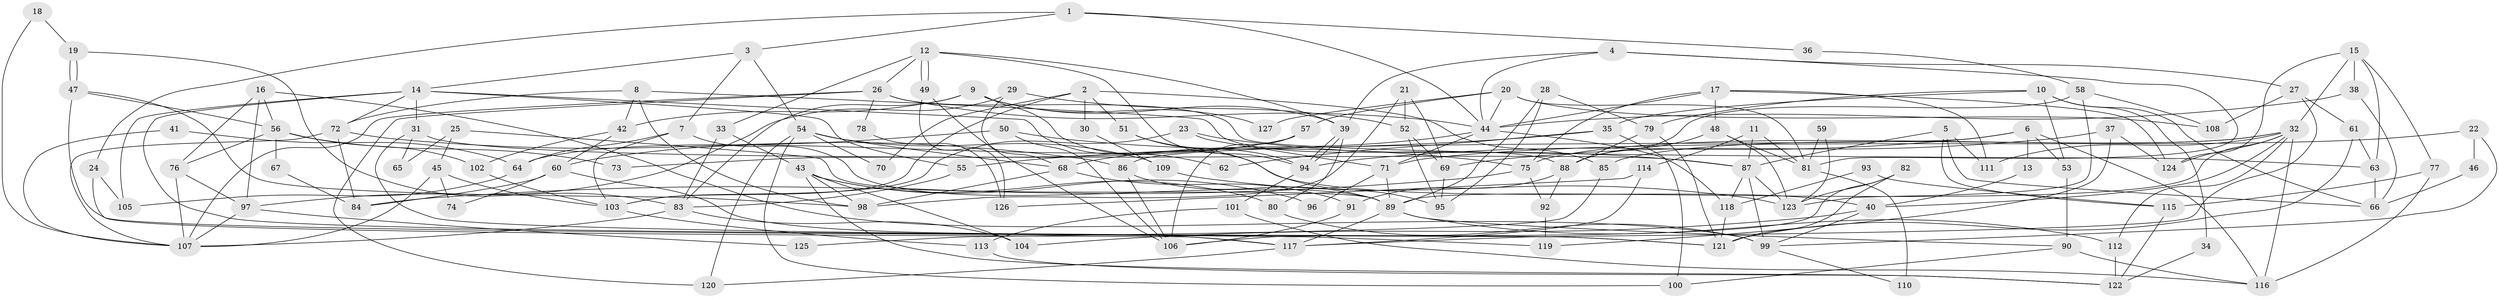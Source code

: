 // Generated by graph-tools (version 1.1) at 2025/11/02/27/25 16:11:21]
// undirected, 127 vertices, 254 edges
graph export_dot {
graph [start="1"]
  node [color=gray90,style=filled];
  1;
  2;
  3;
  4;
  5;
  6;
  7;
  8;
  9;
  10;
  11;
  12;
  13;
  14;
  15;
  16;
  17;
  18;
  19;
  20;
  21;
  22;
  23;
  24;
  25;
  26;
  27;
  28;
  29;
  30;
  31;
  32;
  33;
  34;
  35;
  36;
  37;
  38;
  39;
  40;
  41;
  42;
  43;
  44;
  45;
  46;
  47;
  48;
  49;
  50;
  51;
  52;
  53;
  54;
  55;
  56;
  57;
  58;
  59;
  60;
  61;
  62;
  63;
  64;
  65;
  66;
  67;
  68;
  69;
  70;
  71;
  72;
  73;
  74;
  75;
  76;
  77;
  78;
  79;
  80;
  81;
  82;
  83;
  84;
  85;
  86;
  87;
  88;
  89;
  90;
  91;
  92;
  93;
  94;
  95;
  96;
  97;
  98;
  99;
  100;
  101;
  102;
  103;
  104;
  105;
  106;
  107;
  108;
  109;
  110;
  111;
  112;
  113;
  114;
  115;
  116;
  117;
  118;
  119;
  120;
  121;
  122;
  123;
  124;
  125;
  126;
  127;
  1 -- 44;
  1 -- 3;
  1 -- 24;
  1 -- 36;
  2 -- 51;
  2 -- 103;
  2 -- 30;
  2 -- 70;
  2 -- 85;
  3 -- 14;
  3 -- 7;
  3 -- 54;
  4 -- 44;
  4 -- 39;
  4 -- 27;
  4 -- 81;
  5 -- 66;
  5 -- 87;
  5 -- 111;
  5 -- 115;
  6 -- 94;
  6 -- 53;
  6 -- 13;
  6 -- 86;
  6 -- 116;
  7 -- 64;
  7 -- 89;
  7 -- 103;
  8 -- 42;
  8 -- 98;
  8 -- 72;
  8 -- 88;
  9 -- 83;
  9 -- 39;
  9 -- 40;
  9 -- 42;
  9 -- 127;
  10 -- 66;
  10 -- 79;
  10 -- 34;
  10 -- 35;
  10 -- 53;
  11 -- 81;
  11 -- 87;
  11 -- 114;
  12 -- 94;
  12 -- 49;
  12 -- 49;
  12 -- 26;
  12 -- 33;
  12 -- 39;
  13 -- 40;
  14 -- 55;
  14 -- 72;
  14 -- 31;
  14 -- 62;
  14 -- 105;
  14 -- 121;
  15 -- 124;
  15 -- 32;
  15 -- 38;
  15 -- 63;
  15 -- 77;
  16 -- 99;
  16 -- 76;
  16 -- 56;
  16 -- 97;
  17 -- 75;
  17 -- 44;
  17 -- 48;
  17 -- 111;
  17 -- 124;
  18 -- 19;
  18 -- 107;
  19 -- 83;
  19 -- 47;
  19 -- 47;
  20 -- 108;
  20 -- 81;
  20 -- 44;
  20 -- 57;
  20 -- 127;
  21 -- 98;
  21 -- 52;
  21 -- 69;
  22 -- 71;
  22 -- 99;
  22 -- 46;
  23 -- 87;
  23 -- 71;
  23 -- 103;
  24 -- 117;
  24 -- 105;
  25 -- 45;
  25 -- 89;
  25 -- 65;
  26 -- 120;
  26 -- 44;
  26 -- 63;
  26 -- 78;
  26 -- 107;
  27 -- 61;
  27 -- 108;
  27 -- 117;
  28 -- 79;
  28 -- 89;
  28 -- 95;
  29 -- 68;
  29 -- 97;
  29 -- 52;
  30 -- 109;
  31 -- 87;
  31 -- 65;
  31 -- 119;
  32 -- 75;
  32 -- 111;
  32 -- 40;
  32 -- 85;
  32 -- 89;
  32 -- 112;
  32 -- 116;
  32 -- 124;
  33 -- 43;
  33 -- 83;
  34 -- 122;
  35 -- 100;
  35 -- 55;
  35 -- 62;
  36 -- 58;
  37 -- 124;
  37 -- 69;
  37 -- 119;
  38 -- 44;
  38 -- 66;
  39 -- 94;
  39 -- 94;
  39 -- 80;
  40 -- 99;
  40 -- 104;
  41 -- 107;
  41 -- 64;
  42 -- 102;
  42 -- 60;
  43 -- 122;
  43 -- 104;
  43 -- 80;
  43 -- 96;
  43 -- 98;
  44 -- 68;
  44 -- 71;
  44 -- 118;
  45 -- 107;
  45 -- 103;
  45 -- 74;
  46 -- 66;
  47 -- 56;
  47 -- 98;
  47 -- 121;
  48 -- 123;
  48 -- 81;
  48 -- 88;
  49 -- 106;
  49 -- 126;
  50 -- 60;
  50 -- 106;
  50 -- 75;
  51 -- 94;
  51 -- 95;
  52 -- 69;
  52 -- 95;
  53 -- 90;
  54 -- 68;
  54 -- 70;
  54 -- 100;
  54 -- 109;
  54 -- 120;
  55 -- 83;
  56 -- 76;
  56 -- 67;
  56 -- 73;
  56 -- 102;
  57 -- 106;
  57 -- 64;
  57 -- 73;
  58 -- 88;
  58 -- 123;
  58 -- 108;
  59 -- 123;
  59 -- 81;
  60 -- 84;
  60 -- 74;
  60 -- 117;
  61 -- 63;
  61 -- 121;
  63 -- 66;
  64 -- 105;
  67 -- 84;
  68 -- 98;
  68 -- 91;
  69 -- 95;
  71 -- 89;
  71 -- 96;
  72 -- 86;
  72 -- 84;
  72 -- 107;
  75 -- 92;
  75 -- 84;
  76 -- 107;
  76 -- 97;
  77 -- 116;
  77 -- 115;
  78 -- 126;
  79 -- 121;
  79 -- 88;
  80 -- 99;
  81 -- 110;
  82 -- 121;
  82 -- 106;
  82 -- 123;
  83 -- 107;
  83 -- 104;
  85 -- 125;
  86 -- 89;
  86 -- 106;
  87 -- 118;
  87 -- 99;
  87 -- 123;
  88 -- 91;
  88 -- 92;
  89 -- 117;
  89 -- 90;
  89 -- 112;
  90 -- 116;
  90 -- 100;
  91 -- 106;
  92 -- 119;
  93 -- 118;
  93 -- 115;
  94 -- 101;
  97 -- 107;
  97 -- 125;
  99 -- 110;
  101 -- 113;
  101 -- 116;
  102 -- 103;
  103 -- 113;
  109 -- 123;
  112 -- 122;
  113 -- 122;
  114 -- 117;
  114 -- 126;
  115 -- 122;
  117 -- 120;
  118 -- 121;
}
